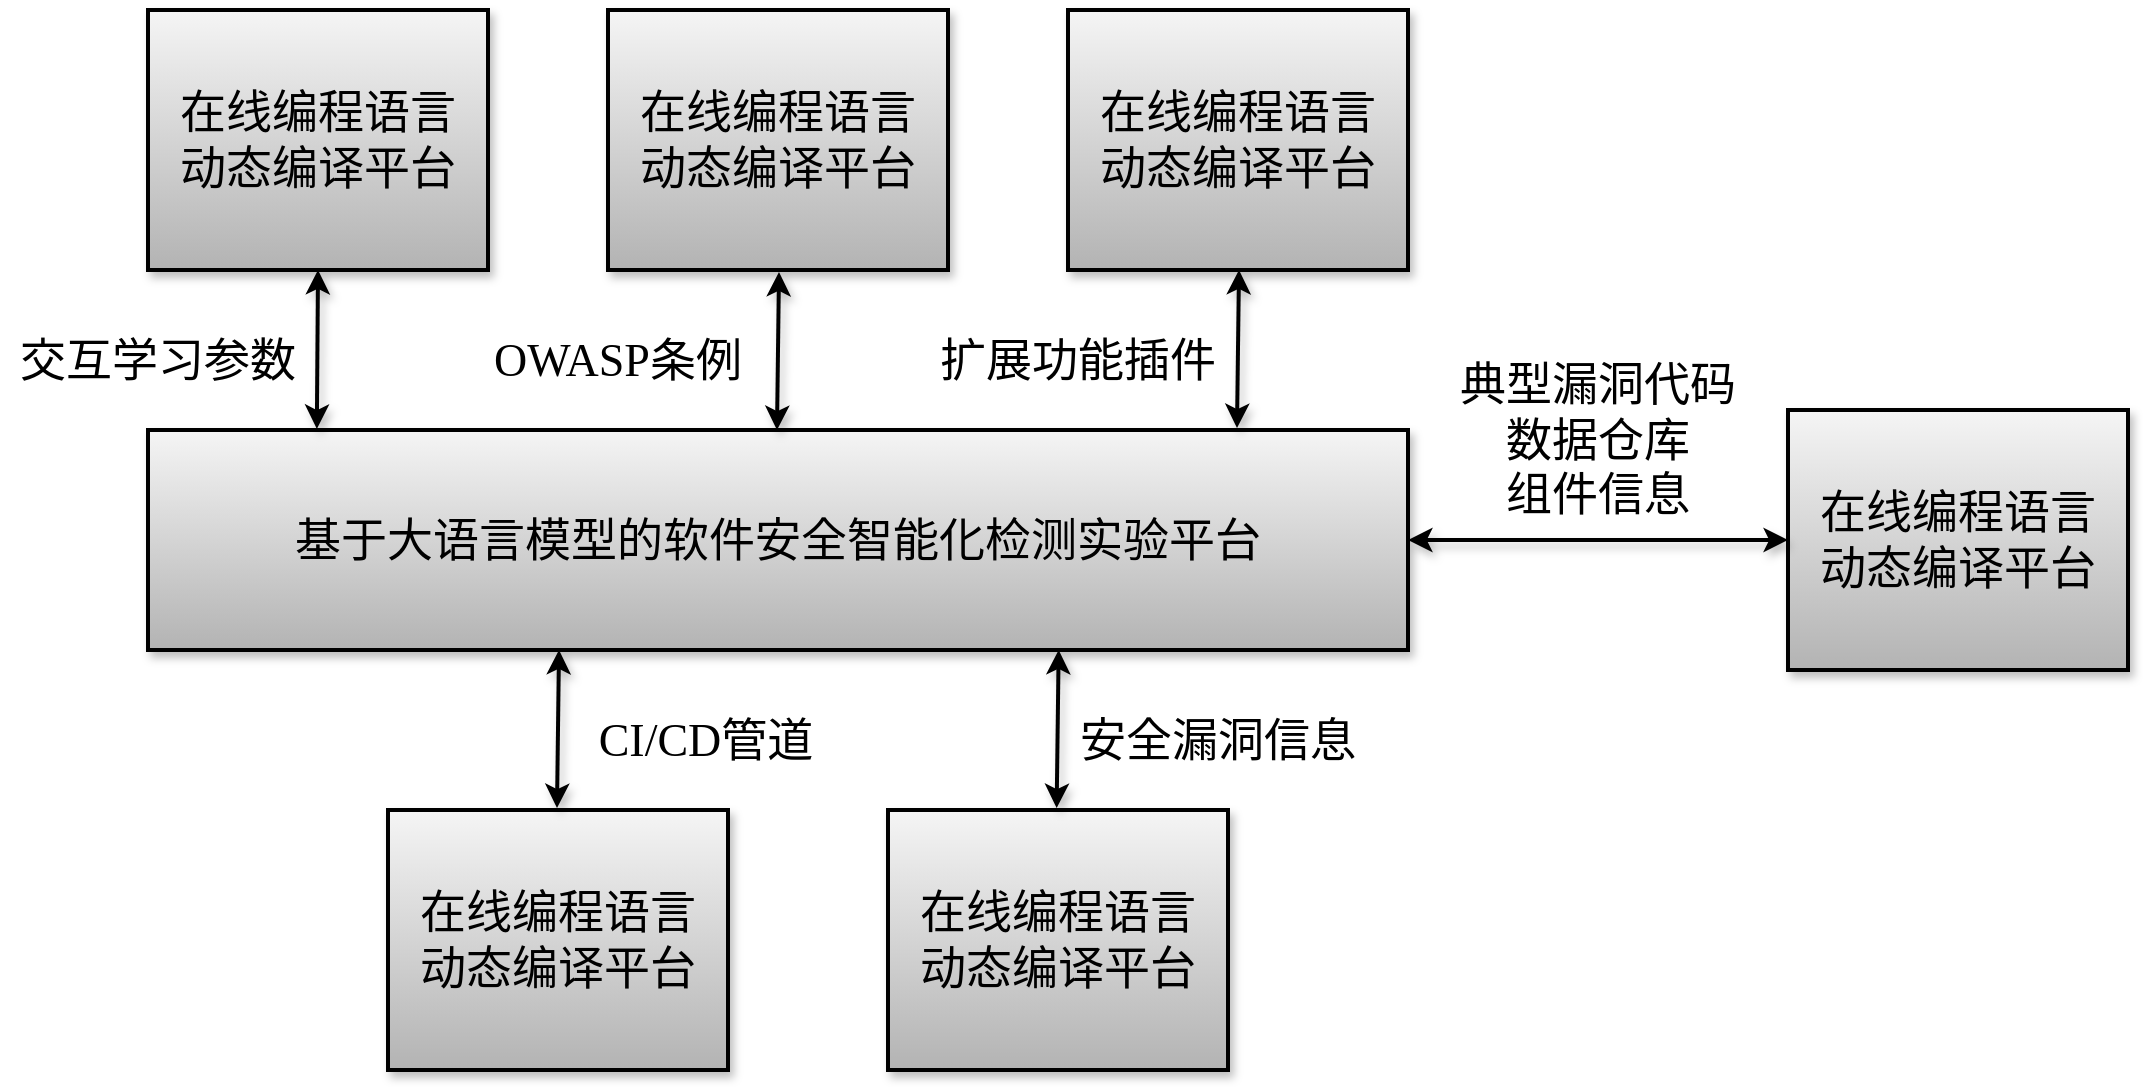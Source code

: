 <mxfile version="24.3.1" type="github">
  <diagram name="第 1 页" id="OOGk4Edy30xpu0UF8dnH">
    <mxGraphModel dx="1930" dy="793" grid="1" gridSize="10" guides="1" tooltips="1" connect="1" arrows="1" fold="1" page="1" pageScale="1" pageWidth="827" pageHeight="1169" math="0" shadow="0">
      <root>
        <mxCell id="0" />
        <mxCell id="1" parent="0" />
        <mxCell id="JbQsOzcozaR5X5bZgTiB-1" value="基于大语言模型的软件安全智能化检测实验平台" style="rounded=0;whiteSpace=wrap;html=1;fillColor=#f5f5f5;strokeWidth=2;fontFamily=宋体;fontSize=23;fillStyle=dots;gradientColor=#b3b3b3;strokeColor=#000000;shadow=1;" vertex="1" parent="1">
          <mxGeometry x="60" y="220" width="630" height="110" as="geometry" />
        </mxCell>
        <mxCell id="JbQsOzcozaR5X5bZgTiB-2" value="在线编程语言&lt;div&gt;动态编译平台&lt;/div&gt;" style="rounded=0;whiteSpace=wrap;html=1;fillColor=#f5f5f5;strokeWidth=2;fontFamily=宋体;fontSize=23;fillStyle=dots;gradientColor=#b3b3b3;strokeColor=#000000;shadow=1;" vertex="1" parent="1">
          <mxGeometry x="180" y="410" width="170" height="130" as="geometry" />
        </mxCell>
        <mxCell id="JbQsOzcozaR5X5bZgTiB-4" value="在线编程语言&lt;div&gt;动态编译平台&lt;/div&gt;" style="rounded=0;whiteSpace=wrap;html=1;fillColor=#f5f5f5;strokeWidth=2;fontFamily=宋体;fontSize=23;fillStyle=dots;gradientColor=#b3b3b3;strokeColor=#000000;shadow=1;" vertex="1" parent="1">
          <mxGeometry x="430" y="410" width="170" height="130" as="geometry" />
        </mxCell>
        <mxCell id="JbQsOzcozaR5X5bZgTiB-5" value="在线编程语言&lt;div&gt;动态编译平台&lt;/div&gt;" style="rounded=0;whiteSpace=wrap;html=1;fillColor=#f5f5f5;strokeWidth=2;fontFamily=宋体;fontSize=23;fillStyle=dots;gradientColor=#b3b3b3;strokeColor=#000000;shadow=1;" vertex="1" parent="1">
          <mxGeometry x="60" y="10" width="170" height="130" as="geometry" />
        </mxCell>
        <mxCell id="JbQsOzcozaR5X5bZgTiB-6" value="在线编程语言&lt;div&gt;动态编译平台&lt;/div&gt;" style="rounded=0;whiteSpace=wrap;html=1;fillColor=#f5f5f5;strokeWidth=2;fontFamily=宋体;fontSize=23;fillStyle=dots;gradientColor=#b3b3b3;strokeColor=#000000;shadow=1;" vertex="1" parent="1">
          <mxGeometry x="290" y="10" width="170" height="130" as="geometry" />
        </mxCell>
        <mxCell id="JbQsOzcozaR5X5bZgTiB-7" value="在线编程语言&lt;div&gt;动态编译平台&lt;/div&gt;" style="rounded=0;whiteSpace=wrap;html=1;fillColor=#f5f5f5;strokeWidth=2;fontFamily=宋体;fontSize=23;fillStyle=dots;gradientColor=#b3b3b3;strokeColor=#000000;shadow=1;" vertex="1" parent="1">
          <mxGeometry x="520" y="10" width="170" height="130" as="geometry" />
        </mxCell>
        <mxCell id="JbQsOzcozaR5X5bZgTiB-8" value="在线编程语言&lt;div&gt;动态编译平台&lt;/div&gt;" style="rounded=0;whiteSpace=wrap;html=1;fillColor=#f5f5f5;strokeWidth=2;fontFamily=宋体;fontSize=23;fillStyle=dots;gradientColor=#b3b3b3;strokeColor=#000000;shadow=1;" vertex="1" parent="1">
          <mxGeometry x="880" y="210" width="170" height="130" as="geometry" />
        </mxCell>
        <mxCell id="JbQsOzcozaR5X5bZgTiB-9" value="" style="endArrow=classic;startArrow=classic;html=1;rounded=0;entryX=0.5;entryY=1;entryDx=0;entryDy=0;exitX=0.134;exitY=-0.005;exitDx=0;exitDy=0;exitPerimeter=0;strokeWidth=2;shadow=1;" edge="1" parent="1" source="JbQsOzcozaR5X5bZgTiB-1" target="JbQsOzcozaR5X5bZgTiB-5">
          <mxGeometry width="50" height="50" relative="1" as="geometry">
            <mxPoint x="120" y="210" as="sourcePoint" />
            <mxPoint x="170" y="160" as="targetPoint" />
          </mxGeometry>
        </mxCell>
        <mxCell id="JbQsOzcozaR5X5bZgTiB-10" value="" style="endArrow=classic;startArrow=classic;html=1;rounded=0;entryX=0.5;entryY=1;entryDx=0;entryDy=0;exitX=0.134;exitY=-0.005;exitDx=0;exitDy=0;exitPerimeter=0;strokeWidth=2;shadow=1;" edge="1" parent="1">
          <mxGeometry width="50" height="50" relative="1" as="geometry">
            <mxPoint x="374.5" y="220" as="sourcePoint" />
            <mxPoint x="375.5" y="141" as="targetPoint" />
          </mxGeometry>
        </mxCell>
        <mxCell id="JbQsOzcozaR5X5bZgTiB-11" value="" style="endArrow=classic;startArrow=classic;html=1;rounded=0;entryX=0.5;entryY=1;entryDx=0;entryDy=0;exitX=0.134;exitY=-0.005;exitDx=0;exitDy=0;exitPerimeter=0;strokeWidth=2;shadow=1;" edge="1" parent="1">
          <mxGeometry width="50" height="50" relative="1" as="geometry">
            <mxPoint x="604.5" y="219" as="sourcePoint" />
            <mxPoint x="605.5" y="140" as="targetPoint" />
          </mxGeometry>
        </mxCell>
        <mxCell id="JbQsOzcozaR5X5bZgTiB-12" value="" style="endArrow=classic;startArrow=classic;html=1;rounded=0;entryX=0.5;entryY=1;entryDx=0;entryDy=0;exitX=0.134;exitY=-0.005;exitDx=0;exitDy=0;exitPerimeter=0;strokeWidth=2;shadow=1;" edge="1" parent="1">
          <mxGeometry width="50" height="50" relative="1" as="geometry">
            <mxPoint x="264.5" y="409" as="sourcePoint" />
            <mxPoint x="265.5" y="330" as="targetPoint" />
          </mxGeometry>
        </mxCell>
        <mxCell id="JbQsOzcozaR5X5bZgTiB-14" value="" style="endArrow=classic;startArrow=classic;html=1;rounded=0;entryX=0.5;entryY=1;entryDx=0;entryDy=0;exitX=0.134;exitY=-0.005;exitDx=0;exitDy=0;exitPerimeter=0;strokeWidth=2;shadow=1;" edge="1" parent="1">
          <mxGeometry width="50" height="50" relative="1" as="geometry">
            <mxPoint x="514.33" y="409" as="sourcePoint" />
            <mxPoint x="515.33" y="330" as="targetPoint" />
          </mxGeometry>
        </mxCell>
        <mxCell id="JbQsOzcozaR5X5bZgTiB-15" value="" style="endArrow=classic;startArrow=classic;html=1;rounded=0;entryX=0;entryY=0.5;entryDx=0;entryDy=0;exitX=1;exitY=0.5;exitDx=0;exitDy=0;strokeWidth=2;shadow=1;" edge="1" parent="1" source="JbQsOzcozaR5X5bZgTiB-1" target="JbQsOzcozaR5X5bZgTiB-8">
          <mxGeometry width="50" height="50" relative="1" as="geometry">
            <mxPoint x="700" y="249" as="sourcePoint" />
            <mxPoint x="701" y="170" as="targetPoint" />
          </mxGeometry>
        </mxCell>
        <mxCell id="JbQsOzcozaR5X5bZgTiB-16" value="交互学习参数" style="text;html=1;align=center;verticalAlign=middle;whiteSpace=wrap;rounded=0;fontSize=23;fontFamily=宋体;shadow=1;" vertex="1" parent="1">
          <mxGeometry x="-10" y="170" width="150" height="30" as="geometry" />
        </mxCell>
        <mxCell id="JbQsOzcozaR5X5bZgTiB-17" value="&lt;font face=&quot;Times New Roman&quot;&gt;OWASP&lt;/font&gt;条例" style="text;html=1;align=center;verticalAlign=middle;whiteSpace=wrap;rounded=0;fontSize=23;fontFamily=宋体;shadow=1;" vertex="1" parent="1">
          <mxGeometry x="220" y="170" width="150" height="30" as="geometry" />
        </mxCell>
        <mxCell id="JbQsOzcozaR5X5bZgTiB-18" value="&lt;font&gt;扩展功能插件&lt;/font&gt;" style="text;html=1;align=center;verticalAlign=middle;whiteSpace=wrap;rounded=0;fontSize=23;fontFamily=宋体;shadow=1;" vertex="1" parent="1">
          <mxGeometry x="450" y="170" width="150" height="30" as="geometry" />
        </mxCell>
        <mxCell id="JbQsOzcozaR5X5bZgTiB-19" value="典型漏洞代码&lt;div&gt;数据仓库&lt;/div&gt;&lt;div&gt;组件信息&lt;/div&gt;" style="text;html=1;align=center;verticalAlign=middle;whiteSpace=wrap;rounded=0;fontSize=23;fontFamily=宋体;shadow=1;" vertex="1" parent="1">
          <mxGeometry x="710" y="180" width="150" height="90" as="geometry" />
        </mxCell>
        <mxCell id="JbQsOzcozaR5X5bZgTiB-20" value="安全漏洞信息" style="text;html=1;align=center;verticalAlign=middle;whiteSpace=wrap;rounded=0;fontSize=23;fontFamily=宋体;shadow=1;" vertex="1" parent="1">
          <mxGeometry x="520" y="360" width="150" height="30" as="geometry" />
        </mxCell>
        <mxCell id="JbQsOzcozaR5X5bZgTiB-21" value="&lt;font face=&quot;Times New Roman&quot;&gt;CI/CD&lt;/font&gt;管道" style="text;html=1;align=center;verticalAlign=middle;whiteSpace=wrap;rounded=0;fontSize=23;fontFamily=宋体;shadow=1;" vertex="1" parent="1">
          <mxGeometry x="264" y="360" width="150" height="30" as="geometry" />
        </mxCell>
      </root>
    </mxGraphModel>
  </diagram>
</mxfile>
